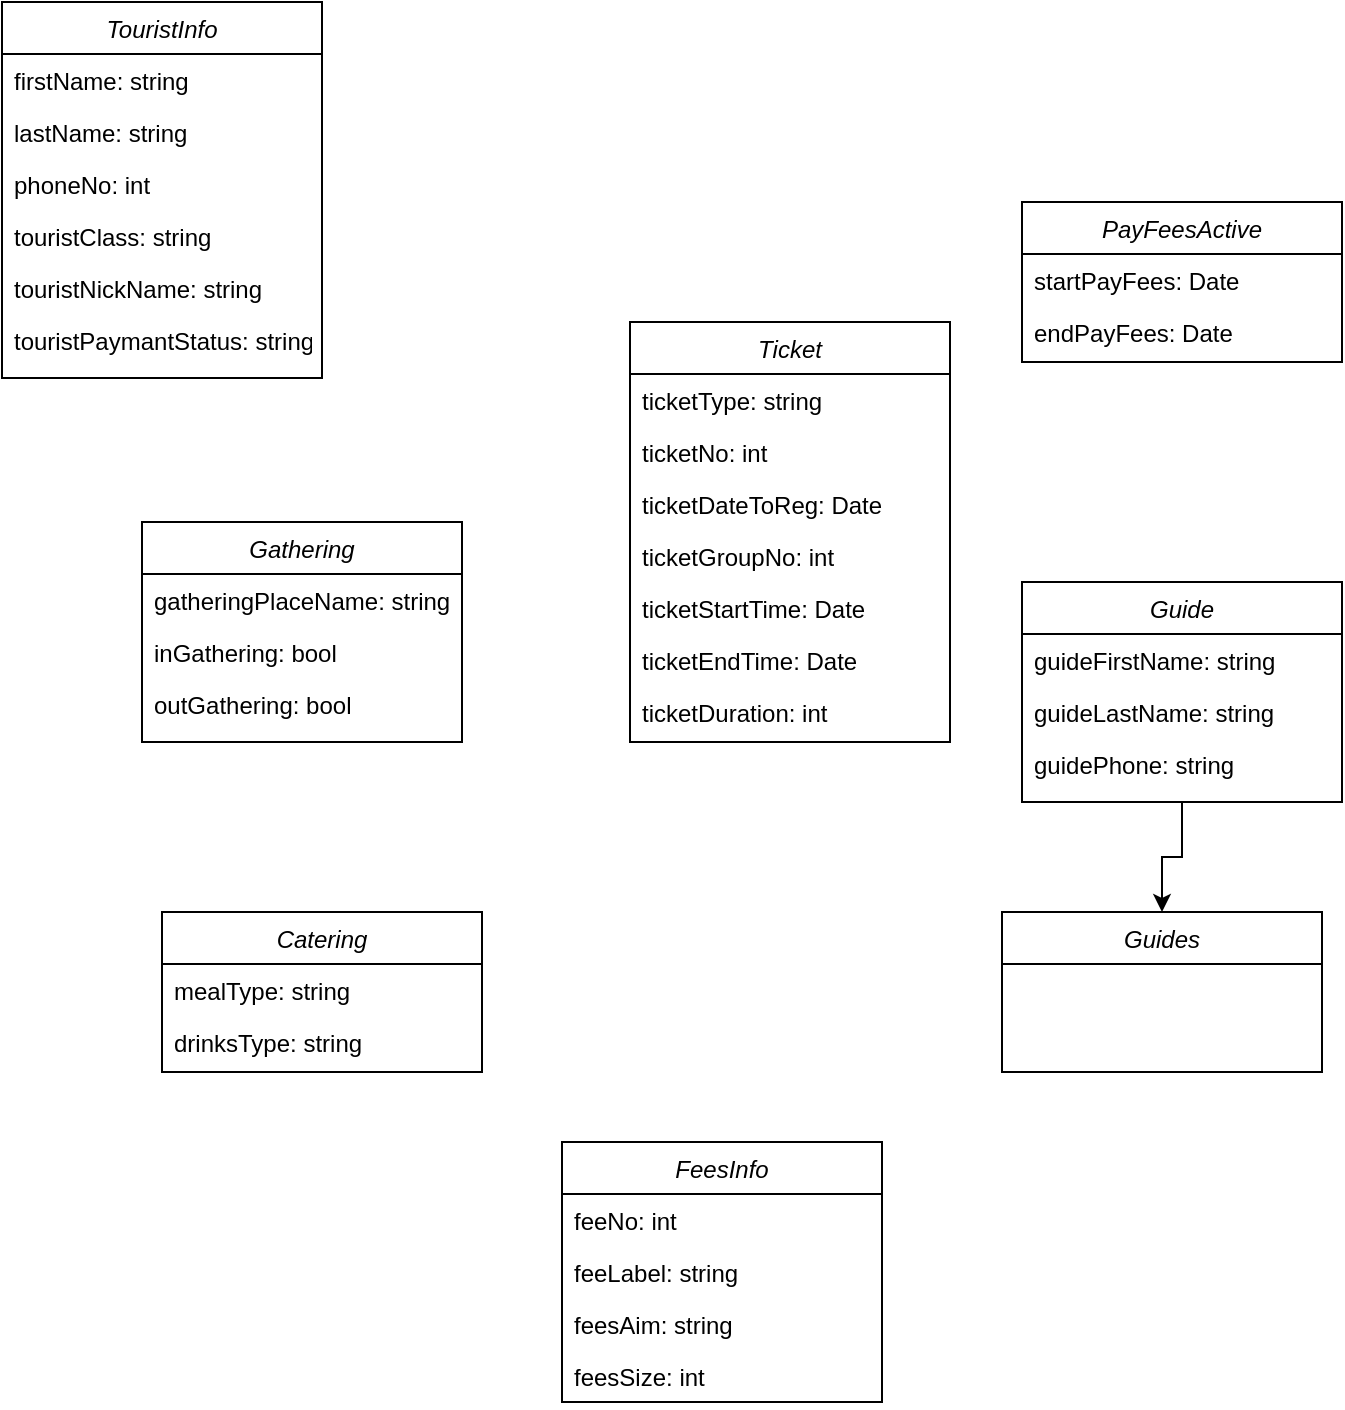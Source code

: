 <mxfile version="23.1.5" type="github">
  <diagram id="C5RBs43oDa-KdzZeNtuy" name="Page-1">
    <mxGraphModel dx="1055" dy="528" grid="1" gridSize="10" guides="1" tooltips="1" connect="1" arrows="1" fold="1" page="1" pageScale="1" pageWidth="827" pageHeight="1169" math="0" shadow="0">
      <root>
        <mxCell id="WIyWlLk6GJQsqaUBKTNV-0" />
        <mxCell id="WIyWlLk6GJQsqaUBKTNV-1" parent="WIyWlLk6GJQsqaUBKTNV-0" />
        <mxCell id="zkfFHV4jXpPFQw0GAbJ--0" value="TouristInfo" style="swimlane;fontStyle=2;align=center;verticalAlign=top;childLayout=stackLayout;horizontal=1;startSize=26;horizontalStack=0;resizeParent=1;resizeLast=0;collapsible=1;marginBottom=0;rounded=0;shadow=0;strokeWidth=1;" parent="WIyWlLk6GJQsqaUBKTNV-1" vertex="1">
          <mxGeometry x="100" y="90" width="160" height="188" as="geometry">
            <mxRectangle x="230" y="140" width="160" height="26" as="alternateBounds" />
          </mxGeometry>
        </mxCell>
        <mxCell id="zkfFHV4jXpPFQw0GAbJ--1" value="firstName: string" style="text;align=left;verticalAlign=top;spacingLeft=4;spacingRight=4;overflow=hidden;rotatable=0;points=[[0,0.5],[1,0.5]];portConstraint=eastwest;" parent="zkfFHV4jXpPFQw0GAbJ--0" vertex="1">
          <mxGeometry y="26" width="160" height="26" as="geometry" />
        </mxCell>
        <mxCell id="zkfFHV4jXpPFQw0GAbJ--2" value="lastName: string" style="text;align=left;verticalAlign=top;spacingLeft=4;spacingRight=4;overflow=hidden;rotatable=0;points=[[0,0.5],[1,0.5]];portConstraint=eastwest;rounded=0;shadow=0;html=0;" parent="zkfFHV4jXpPFQw0GAbJ--0" vertex="1">
          <mxGeometry y="52" width="160" height="26" as="geometry" />
        </mxCell>
        <mxCell id="zkfFHV4jXpPFQw0GAbJ--3" value="phoneNo: int" style="text;align=left;verticalAlign=top;spacingLeft=4;spacingRight=4;overflow=hidden;rotatable=0;points=[[0,0.5],[1,0.5]];portConstraint=eastwest;rounded=0;shadow=0;html=0;" parent="zkfFHV4jXpPFQw0GAbJ--0" vertex="1">
          <mxGeometry y="78" width="160" height="26" as="geometry" />
        </mxCell>
        <mxCell id="1gj02D2jiMSihz1-gb_j-1" value="touristClass: string" style="text;align=left;verticalAlign=top;spacingLeft=4;spacingRight=4;overflow=hidden;rotatable=0;points=[[0,0.5],[1,0.5]];portConstraint=eastwest;rounded=0;shadow=0;html=0;" vertex="1" parent="zkfFHV4jXpPFQw0GAbJ--0">
          <mxGeometry y="104" width="160" height="26" as="geometry" />
        </mxCell>
        <mxCell id="1gj02D2jiMSihz1-gb_j-2" value="touristNickName: string" style="text;align=left;verticalAlign=top;spacingLeft=4;spacingRight=4;overflow=hidden;rotatable=0;points=[[0,0.5],[1,0.5]];portConstraint=eastwest;rounded=0;shadow=0;html=0;" vertex="1" parent="zkfFHV4jXpPFQw0GAbJ--0">
          <mxGeometry y="130" width="160" height="26" as="geometry" />
        </mxCell>
        <mxCell id="1gj02D2jiMSihz1-gb_j-3" value="touristPaymantStatus: string" style="text;align=left;verticalAlign=top;spacingLeft=4;spacingRight=4;overflow=hidden;rotatable=0;points=[[0,0.5],[1,0.5]];portConstraint=eastwest;rounded=0;shadow=0;html=0;" vertex="1" parent="zkfFHV4jXpPFQw0GAbJ--0">
          <mxGeometry y="156" width="160" height="26" as="geometry" />
        </mxCell>
        <mxCell id="1gj02D2jiMSihz1-gb_j-4" value="Catering" style="swimlane;fontStyle=2;align=center;verticalAlign=top;childLayout=stackLayout;horizontal=1;startSize=26;horizontalStack=0;resizeParent=1;resizeLast=0;collapsible=1;marginBottom=0;rounded=0;shadow=0;strokeWidth=1;" vertex="1" parent="WIyWlLk6GJQsqaUBKTNV-1">
          <mxGeometry x="180" y="545" width="160" height="80" as="geometry">
            <mxRectangle x="230" y="140" width="160" height="26" as="alternateBounds" />
          </mxGeometry>
        </mxCell>
        <mxCell id="1gj02D2jiMSihz1-gb_j-5" value="mealType: string" style="text;align=left;verticalAlign=top;spacingLeft=4;spacingRight=4;overflow=hidden;rotatable=0;points=[[0,0.5],[1,0.5]];portConstraint=eastwest;" vertex="1" parent="1gj02D2jiMSihz1-gb_j-4">
          <mxGeometry y="26" width="160" height="26" as="geometry" />
        </mxCell>
        <mxCell id="1gj02D2jiMSihz1-gb_j-6" value="drinksType: string" style="text;align=left;verticalAlign=top;spacingLeft=4;spacingRight=4;overflow=hidden;rotatable=0;points=[[0,0.5],[1,0.5]];portConstraint=eastwest;rounded=0;shadow=0;html=0;" vertex="1" parent="1gj02D2jiMSihz1-gb_j-4">
          <mxGeometry y="52" width="160" height="26" as="geometry" />
        </mxCell>
        <mxCell id="1gj02D2jiMSihz1-gb_j-11" value="Ticket" style="swimlane;fontStyle=2;align=center;verticalAlign=top;childLayout=stackLayout;horizontal=1;startSize=26;horizontalStack=0;resizeParent=1;resizeLast=0;collapsible=1;marginBottom=0;rounded=0;shadow=0;strokeWidth=1;" vertex="1" parent="WIyWlLk6GJQsqaUBKTNV-1">
          <mxGeometry x="414" y="250" width="160" height="210" as="geometry">
            <mxRectangle x="230" y="140" width="160" height="26" as="alternateBounds" />
          </mxGeometry>
        </mxCell>
        <mxCell id="1gj02D2jiMSihz1-gb_j-12" value="ticketType: string" style="text;align=left;verticalAlign=top;spacingLeft=4;spacingRight=4;overflow=hidden;rotatable=0;points=[[0,0.5],[1,0.5]];portConstraint=eastwest;" vertex="1" parent="1gj02D2jiMSihz1-gb_j-11">
          <mxGeometry y="26" width="160" height="26" as="geometry" />
        </mxCell>
        <mxCell id="1gj02D2jiMSihz1-gb_j-13" value="ticketNo: int" style="text;align=left;verticalAlign=top;spacingLeft=4;spacingRight=4;overflow=hidden;rotatable=0;points=[[0,0.5],[1,0.5]];portConstraint=eastwest;rounded=0;shadow=0;html=0;" vertex="1" parent="1gj02D2jiMSihz1-gb_j-11">
          <mxGeometry y="52" width="160" height="26" as="geometry" />
        </mxCell>
        <mxCell id="1gj02D2jiMSihz1-gb_j-14" value="ticketDateToReg: Date" style="text;align=left;verticalAlign=top;spacingLeft=4;spacingRight=4;overflow=hidden;rotatable=0;points=[[0,0.5],[1,0.5]];portConstraint=eastwest;rounded=0;shadow=0;html=0;" vertex="1" parent="1gj02D2jiMSihz1-gb_j-11">
          <mxGeometry y="78" width="160" height="26" as="geometry" />
        </mxCell>
        <mxCell id="1gj02D2jiMSihz1-gb_j-15" value="ticketGroupNo: int" style="text;align=left;verticalAlign=top;spacingLeft=4;spacingRight=4;overflow=hidden;rotatable=0;points=[[0,0.5],[1,0.5]];portConstraint=eastwest;rounded=0;shadow=0;html=0;" vertex="1" parent="1gj02D2jiMSihz1-gb_j-11">
          <mxGeometry y="104" width="160" height="26" as="geometry" />
        </mxCell>
        <mxCell id="1gj02D2jiMSihz1-gb_j-16" value="ticketStartTime: Date" style="text;align=left;verticalAlign=top;spacingLeft=4;spacingRight=4;overflow=hidden;rotatable=0;points=[[0,0.5],[1,0.5]];portConstraint=eastwest;rounded=0;shadow=0;html=0;" vertex="1" parent="1gj02D2jiMSihz1-gb_j-11">
          <mxGeometry y="130" width="160" height="26" as="geometry" />
        </mxCell>
        <mxCell id="1gj02D2jiMSihz1-gb_j-17" value="ticketEndTime: Date" style="text;align=left;verticalAlign=top;spacingLeft=4;spacingRight=4;overflow=hidden;rotatable=0;points=[[0,0.5],[1,0.5]];portConstraint=eastwest;rounded=0;shadow=0;html=0;" vertex="1" parent="1gj02D2jiMSihz1-gb_j-11">
          <mxGeometry y="156" width="160" height="26" as="geometry" />
        </mxCell>
        <mxCell id="1gj02D2jiMSihz1-gb_j-18" value="ticketDuration: int" style="text;align=left;verticalAlign=top;spacingLeft=4;spacingRight=4;overflow=hidden;rotatable=0;points=[[0,0.5],[1,0.5]];portConstraint=eastwest;rounded=0;shadow=0;html=0;" vertex="1" parent="1gj02D2jiMSihz1-gb_j-11">
          <mxGeometry y="182" width="160" height="26" as="geometry" />
        </mxCell>
        <mxCell id="1gj02D2jiMSihz1-gb_j-22" value="PayFeesActive" style="swimlane;fontStyle=2;align=center;verticalAlign=top;childLayout=stackLayout;horizontal=1;startSize=26;horizontalStack=0;resizeParent=1;resizeLast=0;collapsible=1;marginBottom=0;rounded=0;shadow=0;strokeWidth=1;" vertex="1" parent="WIyWlLk6GJQsqaUBKTNV-1">
          <mxGeometry x="610" y="190" width="160" height="80" as="geometry">
            <mxRectangle x="230" y="140" width="160" height="26" as="alternateBounds" />
          </mxGeometry>
        </mxCell>
        <mxCell id="1gj02D2jiMSihz1-gb_j-23" value="startPayFees: Date" style="text;align=left;verticalAlign=top;spacingLeft=4;spacingRight=4;overflow=hidden;rotatable=0;points=[[0,0.5],[1,0.5]];portConstraint=eastwest;" vertex="1" parent="1gj02D2jiMSihz1-gb_j-22">
          <mxGeometry y="26" width="160" height="26" as="geometry" />
        </mxCell>
        <mxCell id="1gj02D2jiMSihz1-gb_j-24" value="endPayFees: Date" style="text;align=left;verticalAlign=top;spacingLeft=4;spacingRight=4;overflow=hidden;rotatable=0;points=[[0,0.5],[1,0.5]];portConstraint=eastwest;rounded=0;shadow=0;html=0;" vertex="1" parent="1gj02D2jiMSihz1-gb_j-22">
          <mxGeometry y="52" width="160" height="26" as="geometry" />
        </mxCell>
        <mxCell id="1gj02D2jiMSihz1-gb_j-32" style="edgeStyle=orthogonalEdgeStyle;rounded=0;orthogonalLoop=1;jettySize=auto;html=1;entryX=0.5;entryY=0;entryDx=0;entryDy=0;" edge="1" parent="WIyWlLk6GJQsqaUBKTNV-1" source="1gj02D2jiMSihz1-gb_j-25" target="1gj02D2jiMSihz1-gb_j-29">
          <mxGeometry relative="1" as="geometry" />
        </mxCell>
        <mxCell id="1gj02D2jiMSihz1-gb_j-25" value="Guide" style="swimlane;fontStyle=2;align=center;verticalAlign=top;childLayout=stackLayout;horizontal=1;startSize=26;horizontalStack=0;resizeParent=1;resizeLast=0;collapsible=1;marginBottom=0;rounded=0;shadow=0;strokeWidth=1;" vertex="1" parent="WIyWlLk6GJQsqaUBKTNV-1">
          <mxGeometry x="610" y="380" width="160" height="110" as="geometry">
            <mxRectangle x="230" y="140" width="160" height="26" as="alternateBounds" />
          </mxGeometry>
        </mxCell>
        <mxCell id="1gj02D2jiMSihz1-gb_j-26" value="guideFirstName: string" style="text;align=left;verticalAlign=top;spacingLeft=4;spacingRight=4;overflow=hidden;rotatable=0;points=[[0,0.5],[1,0.5]];portConstraint=eastwest;" vertex="1" parent="1gj02D2jiMSihz1-gb_j-25">
          <mxGeometry y="26" width="160" height="26" as="geometry" />
        </mxCell>
        <mxCell id="1gj02D2jiMSihz1-gb_j-27" value="guideLastName: string" style="text;align=left;verticalAlign=top;spacingLeft=4;spacingRight=4;overflow=hidden;rotatable=0;points=[[0,0.5],[1,0.5]];portConstraint=eastwest;rounded=0;shadow=0;html=0;" vertex="1" parent="1gj02D2jiMSihz1-gb_j-25">
          <mxGeometry y="52" width="160" height="26" as="geometry" />
        </mxCell>
        <mxCell id="1gj02D2jiMSihz1-gb_j-28" value="guidePhone: string" style="text;align=left;verticalAlign=top;spacingLeft=4;spacingRight=4;overflow=hidden;rotatable=0;points=[[0,0.5],[1,0.5]];portConstraint=eastwest;rounded=0;shadow=0;html=0;" vertex="1" parent="1gj02D2jiMSihz1-gb_j-25">
          <mxGeometry y="78" width="160" height="26" as="geometry" />
        </mxCell>
        <mxCell id="1gj02D2jiMSihz1-gb_j-29" value="Guides" style="swimlane;fontStyle=2;align=center;verticalAlign=top;childLayout=stackLayout;horizontal=1;startSize=26;horizontalStack=0;resizeParent=1;resizeLast=0;collapsible=1;marginBottom=0;rounded=0;shadow=0;strokeWidth=1;" vertex="1" parent="WIyWlLk6GJQsqaUBKTNV-1">
          <mxGeometry x="600" y="545" width="160" height="80" as="geometry">
            <mxRectangle x="230" y="140" width="160" height="26" as="alternateBounds" />
          </mxGeometry>
        </mxCell>
        <mxCell id="1gj02D2jiMSihz1-gb_j-33" value="Gathering" style="swimlane;fontStyle=2;align=center;verticalAlign=top;childLayout=stackLayout;horizontal=1;startSize=26;horizontalStack=0;resizeParent=1;resizeLast=0;collapsible=1;marginBottom=0;rounded=0;shadow=0;strokeWidth=1;" vertex="1" parent="WIyWlLk6GJQsqaUBKTNV-1">
          <mxGeometry x="170" y="350" width="160" height="110" as="geometry">
            <mxRectangle x="230" y="140" width="160" height="26" as="alternateBounds" />
          </mxGeometry>
        </mxCell>
        <mxCell id="1gj02D2jiMSihz1-gb_j-34" value="gatheringPlaceName: string" style="text;align=left;verticalAlign=top;spacingLeft=4;spacingRight=4;overflow=hidden;rotatable=0;points=[[0,0.5],[1,0.5]];portConstraint=eastwest;" vertex="1" parent="1gj02D2jiMSihz1-gb_j-33">
          <mxGeometry y="26" width="160" height="26" as="geometry" />
        </mxCell>
        <mxCell id="1gj02D2jiMSihz1-gb_j-35" value="inGathering: bool" style="text;align=left;verticalAlign=top;spacingLeft=4;spacingRight=4;overflow=hidden;rotatable=0;points=[[0,0.5],[1,0.5]];portConstraint=eastwest;rounded=0;shadow=0;html=0;" vertex="1" parent="1gj02D2jiMSihz1-gb_j-33">
          <mxGeometry y="52" width="160" height="26" as="geometry" />
        </mxCell>
        <mxCell id="1gj02D2jiMSihz1-gb_j-36" value="outGathering: bool" style="text;align=left;verticalAlign=top;spacingLeft=4;spacingRight=4;overflow=hidden;rotatable=0;points=[[0,0.5],[1,0.5]];portConstraint=eastwest;rounded=0;shadow=0;html=0;" vertex="1" parent="1gj02D2jiMSihz1-gb_j-33">
          <mxGeometry y="78" width="160" height="26" as="geometry" />
        </mxCell>
        <mxCell id="1gj02D2jiMSihz1-gb_j-38" value="FeesInfo" style="swimlane;fontStyle=2;align=center;verticalAlign=top;childLayout=stackLayout;horizontal=1;startSize=26;horizontalStack=0;resizeParent=1;resizeLast=0;collapsible=1;marginBottom=0;rounded=0;shadow=0;strokeWidth=1;" vertex="1" parent="WIyWlLk6GJQsqaUBKTNV-1">
          <mxGeometry x="380" y="660" width="160" height="130" as="geometry">
            <mxRectangle x="230" y="140" width="160" height="26" as="alternateBounds" />
          </mxGeometry>
        </mxCell>
        <mxCell id="1gj02D2jiMSihz1-gb_j-39" value="feeNo: int" style="text;align=left;verticalAlign=top;spacingLeft=4;spacingRight=4;overflow=hidden;rotatable=0;points=[[0,0.5],[1,0.5]];portConstraint=eastwest;" vertex="1" parent="1gj02D2jiMSihz1-gb_j-38">
          <mxGeometry y="26" width="160" height="26" as="geometry" />
        </mxCell>
        <mxCell id="1gj02D2jiMSihz1-gb_j-40" value="feeLabel: string" style="text;align=left;verticalAlign=top;spacingLeft=4;spacingRight=4;overflow=hidden;rotatable=0;points=[[0,0.5],[1,0.5]];portConstraint=eastwest;rounded=0;shadow=0;html=0;" vertex="1" parent="1gj02D2jiMSihz1-gb_j-38">
          <mxGeometry y="52" width="160" height="26" as="geometry" />
        </mxCell>
        <mxCell id="1gj02D2jiMSihz1-gb_j-41" value="feesAim: string" style="text;align=left;verticalAlign=top;spacingLeft=4;spacingRight=4;overflow=hidden;rotatable=0;points=[[0,0.5],[1,0.5]];portConstraint=eastwest;rounded=0;shadow=0;html=0;" vertex="1" parent="1gj02D2jiMSihz1-gb_j-38">
          <mxGeometry y="78" width="160" height="26" as="geometry" />
        </mxCell>
        <mxCell id="1gj02D2jiMSihz1-gb_j-42" value="feesSize: int" style="text;align=left;verticalAlign=top;spacingLeft=4;spacingRight=4;overflow=hidden;rotatable=0;points=[[0,0.5],[1,0.5]];portConstraint=eastwest;rounded=0;shadow=0;html=0;" vertex="1" parent="1gj02D2jiMSihz1-gb_j-38">
          <mxGeometry y="104" width="160" height="26" as="geometry" />
        </mxCell>
      </root>
    </mxGraphModel>
  </diagram>
</mxfile>
